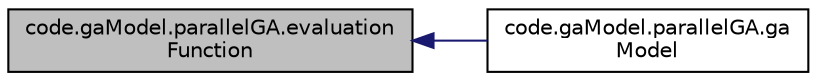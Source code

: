 digraph "code.gaModel.parallelGA.evaluationFunction"
{
  edge [fontname="Helvetica",fontsize="10",labelfontname="Helvetica",labelfontsize="10"];
  node [fontname="Helvetica",fontsize="10",shape=record];
  rankdir="LR";
  Node3 [label="code.gaModel.parallelGA.evaluation\lFunction",height=0.2,width=0.4,color="black", fillcolor="grey75", style="filled", fontcolor="black"];
  Node3 -> Node4 [dir="back",color="midnightblue",fontsize="10",style="solid",fontname="Helvetica"];
  Node4 [label="code.gaModel.parallelGA.ga\lModel",height=0.2,width=0.4,color="black", fillcolor="white", style="filled",URL="$namespacecode_1_1ga_model_1_1parallel_g_a.html#a287be72055dc127ce0c97fdf02db9e04"];
}
